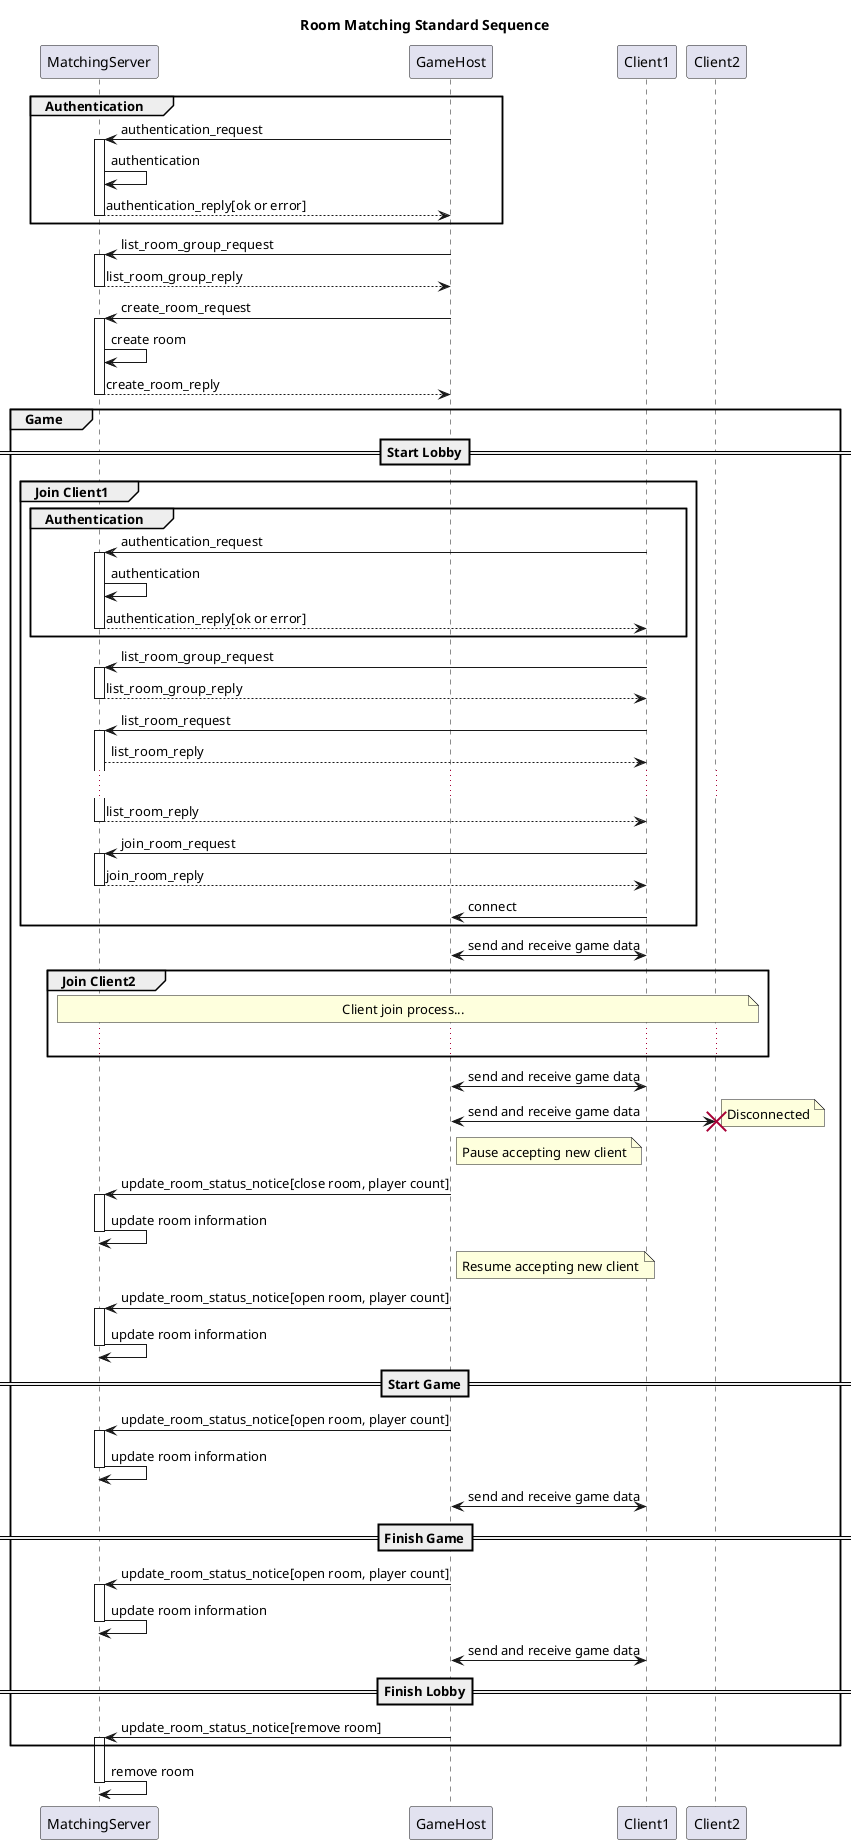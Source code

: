 @startuml

title Room Matching Standard Sequence

participant MatchingServer
participant GameHost
participant Client1
participant Client2

group Authentication
GameHost -> MatchingServer : authentication_request
activate MatchingServer
MatchingServer -> MatchingServer: authentication
MatchingServer --> GameHost : authentication_reply[ok or error]
deactivate MatchingServer
end

GameHost->MatchingServer : list_room_group_request
activate MatchingServer
MatchingServer --> GameHost : list_room_group_reply
deactivate MatchingServer

GameHost -> MatchingServer : create_room_request
activate MatchingServer
MatchingServer -> MatchingServer : create room
MatchingServer --> GameHost : create_room_reply
deactivate MatchingServer

group Game

==Start Lobby==

group Join Client1

group Authentication
Client1 -> MatchingServer : authentication_request
activate MatchingServer
MatchingServer -> MatchingServer: authentication
MatchingServer --> Client1 : authentication_reply[ok or error]
deactivate MatchingServer
end

Client1->MatchingServer : list_room_group_request
activate MatchingServer
MatchingServer --> Client1 : list_room_group_reply
deactivate MatchingServer

Client1->MatchingServer : list_room_request
activate MatchingServer
MatchingServer --> Client1 : list_room_reply
...
MatchingServer --> Client1 : list_room_reply
deactivate MatchingServer

Client1->MatchingServer : join_room_request
activate MatchingServer
MatchingServer --> Client1 : join_room_reply
deactivate MatchingServer
Client1->GameHost : connect

end

GameHost<->Client1 : send and receive game data

group Join Client2

note over MatchingServer, Client2: Client join process...
...

end

GameHost<->Client1 : send and receive game data

GameHost<->Client2 : send and receive game data
note right: Disconnected
destroy Client2

note right of GameHost: Pause accepting new client
GameHost -> MatchingServer : update_room_status_notice[close room, player count]
activate MatchingServer
MatchingServer -> MatchingServer : update room information
deactivate MatchingServer

note right of GameHost: Resume accepting new client
GameHost -> MatchingServer : update_room_status_notice[open room, player count]
activate MatchingServer
MatchingServer -> MatchingServer : update room information
deactivate MatchingServer

==Start Game==

GameHost -> MatchingServer : update_room_status_notice[open room, player count]
activate MatchingServer
MatchingServer -> MatchingServer : update room information
deactivate MatchingServer

GameHost<->Client1 : send and receive game data

==Finish Game==

GameHost -> MatchingServer : update_room_status_notice[open room, player count]
activate MatchingServer
MatchingServer -> MatchingServer : update room information
deactivate MatchingServer

GameHost<->Client1 : send and receive game data

==Finish Lobby==

GameHost -> MatchingServer : update_room_status_notice[remove room]
activate MatchingServer

end

MatchingServer -> MatchingServer : remove room
deactivate MatchingServer

@enduml
